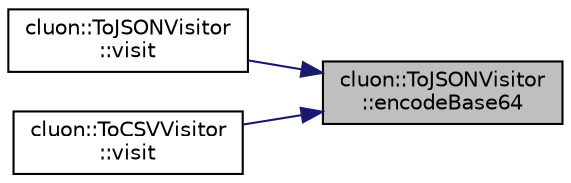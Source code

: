 digraph "cluon::ToJSONVisitor::encodeBase64"
{
 // LATEX_PDF_SIZE
  edge [fontname="Helvetica",fontsize="10",labelfontname="Helvetica",labelfontsize="10"];
  node [fontname="Helvetica",fontsize="10",shape=record];
  rankdir="RL";
  Node1 [label="cluon::ToJSONVisitor\l::encodeBase64",height=0.2,width=0.4,color="black", fillcolor="grey75", style="filled", fontcolor="black",tooltip=" "];
  Node1 -> Node2 [dir="back",color="midnightblue",fontsize="10",style="solid"];
  Node2 [label="cluon::ToJSONVisitor\l::visit",height=0.2,width=0.4,color="black", fillcolor="white", style="filled",URL="$classcluon_1_1ToJSONVisitor.html#abd22a8ba38a7f275747dc68231648277",tooltip=" "];
  Node1 -> Node3 [dir="back",color="midnightblue",fontsize="10",style="solid"];
  Node3 [label="cluon::ToCSVVisitor\l::visit",height=0.2,width=0.4,color="black", fillcolor="white", style="filled",URL="$classcluon_1_1ToCSVVisitor.html#a8cbc1ffd005d536db7cb346636887491",tooltip=" "];
}
